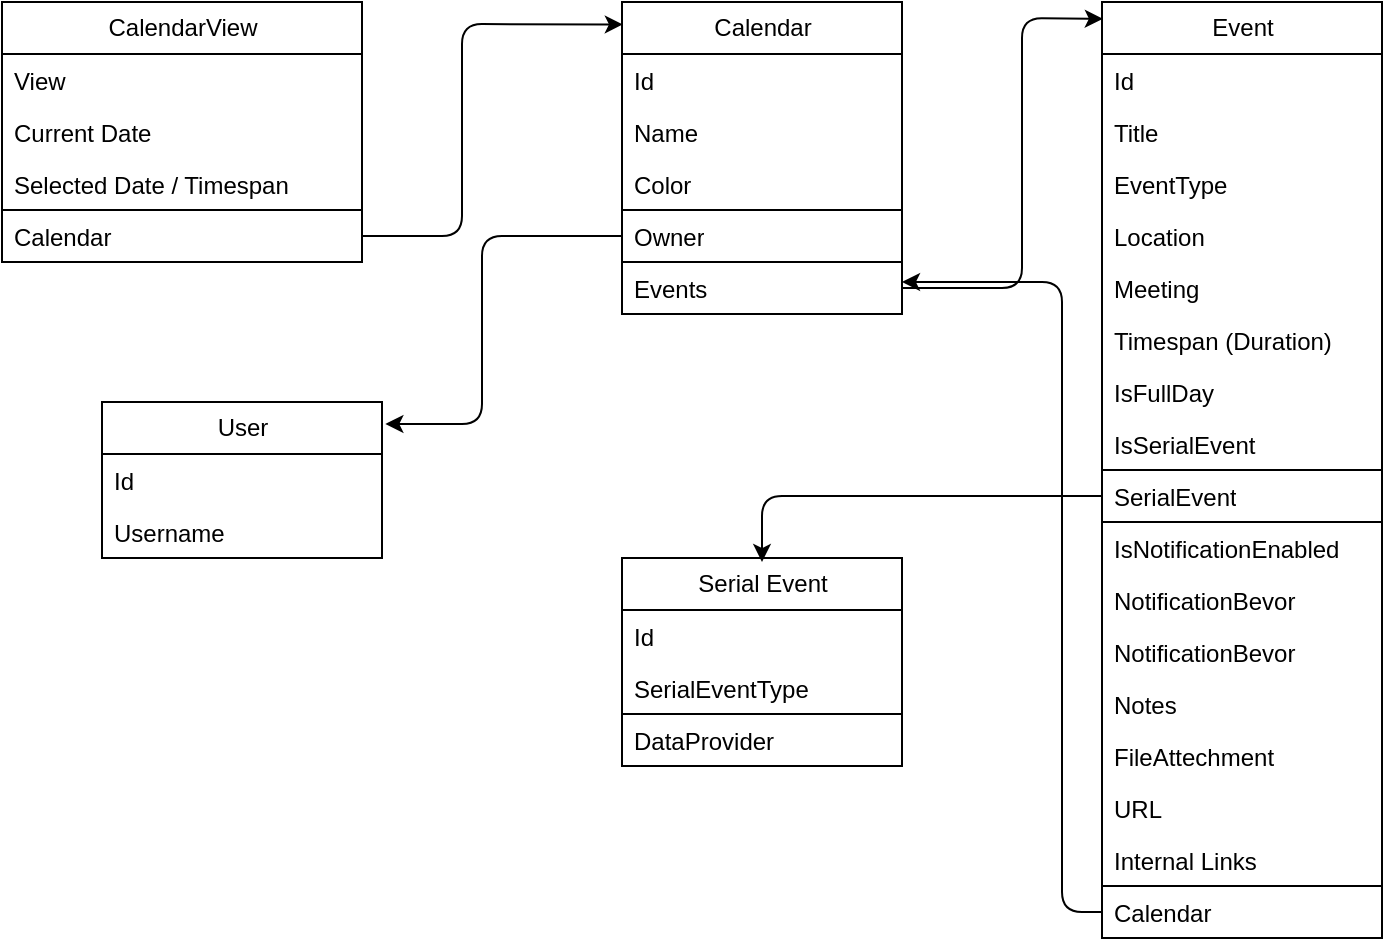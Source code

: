<mxfile>
    <diagram id="FnSp91QOuQn2dM1qvm7F" name="Page-1">
        <mxGraphModel dx="1015" dy="582" grid="1" gridSize="10" guides="1" tooltips="1" connect="1" arrows="1" fold="1" page="0" pageScale="1" pageWidth="827" pageHeight="1169" math="0" shadow="0">
            <root>
                <mxCell id="0"/>
                <mxCell id="1" parent="0"/>
                <mxCell id="2" value="CalendarView" style="swimlane;fontStyle=0;childLayout=stackLayout;horizontal=1;startSize=26;fillColor=none;horizontalStack=0;resizeParent=1;resizeParentMax=0;resizeLast=0;collapsible=1;marginBottom=0;html=1;" parent="1" vertex="1">
                    <mxGeometry x="250" y="280" width="180" height="130" as="geometry"/>
                </mxCell>
                <mxCell id="3" value="View" style="text;strokeColor=none;fillColor=none;align=left;verticalAlign=top;spacingLeft=4;spacingRight=4;overflow=hidden;rotatable=0;points=[[0,0.5],[1,0.5]];portConstraint=eastwest;whiteSpace=wrap;html=1;" parent="2" vertex="1">
                    <mxGeometry y="26" width="180" height="26" as="geometry"/>
                </mxCell>
                <mxCell id="4" value="Current Date&lt;br&gt;" style="text;strokeColor=none;fillColor=none;align=left;verticalAlign=top;spacingLeft=4;spacingRight=4;overflow=hidden;rotatable=0;points=[[0,0.5],[1,0.5]];portConstraint=eastwest;whiteSpace=wrap;html=1;" parent="2" vertex="1">
                    <mxGeometry y="52" width="180" height="26" as="geometry"/>
                </mxCell>
                <mxCell id="5" value="Selected Date / Timespan" style="text;strokeColor=none;fillColor=none;align=left;verticalAlign=top;spacingLeft=4;spacingRight=4;overflow=hidden;rotatable=0;points=[[0,0.5],[1,0.5]];portConstraint=eastwest;whiteSpace=wrap;html=1;" parent="2" vertex="1">
                    <mxGeometry y="78" width="180" height="26" as="geometry"/>
                </mxCell>
                <mxCell id="6" value="Calendar" style="text;strokeColor=default;fillColor=none;align=left;verticalAlign=top;spacingLeft=4;spacingRight=4;overflow=hidden;rotatable=0;points=[[0,0.5],[1,0.5]];portConstraint=eastwest;whiteSpace=wrap;html=1;" parent="2" vertex="1">
                    <mxGeometry y="104" width="180" height="26" as="geometry"/>
                </mxCell>
                <mxCell id="8" value="Calendar" style="swimlane;fontStyle=0;childLayout=stackLayout;horizontal=1;startSize=26;fillColor=none;horizontalStack=0;resizeParent=1;resizeParentMax=0;resizeLast=0;collapsible=1;marginBottom=0;html=1;" parent="1" vertex="1">
                    <mxGeometry x="560" y="280" width="140" height="156" as="geometry"/>
                </mxCell>
                <mxCell id="9" value="Id" style="text;strokeColor=none;fillColor=none;align=left;verticalAlign=top;spacingLeft=4;spacingRight=4;overflow=hidden;rotatable=0;points=[[0,0.5],[1,0.5]];portConstraint=eastwest;whiteSpace=wrap;html=1;" parent="8" vertex="1">
                    <mxGeometry y="26" width="140" height="26" as="geometry"/>
                </mxCell>
                <mxCell id="10" value="Name" style="text;strokeColor=none;fillColor=none;align=left;verticalAlign=top;spacingLeft=4;spacingRight=4;overflow=hidden;rotatable=0;points=[[0,0.5],[1,0.5]];portConstraint=eastwest;whiteSpace=wrap;html=1;" parent="8" vertex="1">
                    <mxGeometry y="52" width="140" height="26" as="geometry"/>
                </mxCell>
                <mxCell id="11" value="Color" style="text;strokeColor=none;fillColor=none;align=left;verticalAlign=top;spacingLeft=4;spacingRight=4;overflow=hidden;rotatable=0;points=[[0,0.5],[1,0.5]];portConstraint=eastwest;whiteSpace=wrap;html=1;" parent="8" vertex="1">
                    <mxGeometry y="78" width="140" height="26" as="geometry"/>
                </mxCell>
                <mxCell id="13" value="Owner" style="text;strokeColor=default;fillColor=none;align=left;verticalAlign=top;spacingLeft=4;spacingRight=4;overflow=hidden;rotatable=0;points=[[0,0.5],[1,0.5]];portConstraint=eastwest;whiteSpace=wrap;html=1;" parent="8" vertex="1">
                    <mxGeometry y="104" width="140" height="26" as="geometry"/>
                </mxCell>
                <mxCell id="14" value="Events" style="text;strokeColor=default;fillColor=none;align=left;verticalAlign=top;spacingLeft=4;spacingRight=4;overflow=hidden;rotatable=0;points=[[0,0.5],[1,0.5]];portConstraint=eastwest;whiteSpace=wrap;html=1;" parent="8" vertex="1">
                    <mxGeometry y="130" width="140" height="26" as="geometry"/>
                </mxCell>
                <mxCell id="12" style="edgeStyle=none;html=1;entryX=0.003;entryY=0.072;entryDx=0;entryDy=0;entryPerimeter=0;exitX=1;exitY=0.5;exitDx=0;exitDy=0;" parent="1" source="6" target="8" edge="1">
                    <mxGeometry relative="1" as="geometry">
                        <mxPoint x="520" y="397" as="targetPoint"/>
                        <Array as="points">
                            <mxPoint x="480" y="397"/>
                            <mxPoint x="480" y="291"/>
                        </Array>
                    </mxGeometry>
                </mxCell>
                <mxCell id="16" value="Event" style="swimlane;fontStyle=0;childLayout=stackLayout;horizontal=1;startSize=26;fillColor=none;horizontalStack=0;resizeParent=1;resizeParentMax=0;resizeLast=0;collapsible=1;marginBottom=0;html=1;strokeColor=default;" parent="1" vertex="1">
                    <mxGeometry x="800" y="280" width="140" height="468" as="geometry"/>
                </mxCell>
                <mxCell id="17" value="Id" style="text;strokeColor=none;fillColor=none;align=left;verticalAlign=top;spacingLeft=4;spacingRight=4;overflow=hidden;rotatable=0;points=[[0,0.5],[1,0.5]];portConstraint=eastwest;whiteSpace=wrap;html=1;" parent="16" vertex="1">
                    <mxGeometry y="26" width="140" height="26" as="geometry"/>
                </mxCell>
                <mxCell id="18" value="Title" style="text;strokeColor=none;fillColor=none;align=left;verticalAlign=top;spacingLeft=4;spacingRight=4;overflow=hidden;rotatable=0;points=[[0,0.5],[1,0.5]];portConstraint=eastwest;whiteSpace=wrap;html=1;" parent="16" vertex="1">
                    <mxGeometry y="52" width="140" height="26" as="geometry"/>
                </mxCell>
                <mxCell id="19" value="EventType" style="text;strokeColor=none;fillColor=none;align=left;verticalAlign=top;spacingLeft=4;spacingRight=4;overflow=hidden;rotatable=0;points=[[0,0.5],[1,0.5]];portConstraint=eastwest;whiteSpace=wrap;html=1;" parent="16" vertex="1">
                    <mxGeometry y="78" width="140" height="26" as="geometry"/>
                </mxCell>
                <mxCell id="20" value="Location" style="text;strokeColor=none;fillColor=none;align=left;verticalAlign=top;spacingLeft=4;spacingRight=4;overflow=hidden;rotatable=0;points=[[0,0.5],[1,0.5]];portConstraint=eastwest;whiteSpace=wrap;html=1;" parent="16" vertex="1">
                    <mxGeometry y="104" width="140" height="26" as="geometry"/>
                </mxCell>
                <mxCell id="21" value="Meeting" style="text;strokeColor=none;fillColor=none;align=left;verticalAlign=top;spacingLeft=4;spacingRight=4;overflow=hidden;rotatable=0;points=[[0,0.5],[1,0.5]];portConstraint=eastwest;whiteSpace=wrap;html=1;" parent="16" vertex="1">
                    <mxGeometry y="130" width="140" height="26" as="geometry"/>
                </mxCell>
                <mxCell id="22" value="Timespan (Duration)" style="text;strokeColor=none;fillColor=none;align=left;verticalAlign=top;spacingLeft=4;spacingRight=4;overflow=hidden;rotatable=0;points=[[0,0.5],[1,0.5]];portConstraint=eastwest;whiteSpace=wrap;html=1;" parent="16" vertex="1">
                    <mxGeometry y="156" width="140" height="26" as="geometry"/>
                </mxCell>
                <mxCell id="23" value="IsFullDay" style="text;strokeColor=none;fillColor=none;align=left;verticalAlign=top;spacingLeft=4;spacingRight=4;overflow=hidden;rotatable=0;points=[[0,0.5],[1,0.5]];portConstraint=eastwest;whiteSpace=wrap;html=1;" parent="16" vertex="1">
                    <mxGeometry y="182" width="140" height="26" as="geometry"/>
                </mxCell>
                <mxCell id="24" value="IsSerialEvent" style="text;strokeColor=none;fillColor=none;align=left;verticalAlign=top;spacingLeft=4;spacingRight=4;overflow=hidden;rotatable=0;points=[[0,0.5],[1,0.5]];portConstraint=eastwest;whiteSpace=wrap;html=1;" parent="16" vertex="1">
                    <mxGeometry y="208" width="140" height="26" as="geometry"/>
                </mxCell>
                <mxCell id="25" value="SerialEvent" style="text;strokeColor=default;fillColor=none;align=left;verticalAlign=top;spacingLeft=4;spacingRight=4;overflow=hidden;rotatable=0;points=[[0,0.5],[1,0.5]];portConstraint=eastwest;whiteSpace=wrap;html=1;" parent="16" vertex="1">
                    <mxGeometry y="234" width="140" height="26" as="geometry"/>
                </mxCell>
                <mxCell id="26" value="IsNotificationEnabled" style="text;strokeColor=none;fillColor=none;align=left;verticalAlign=top;spacingLeft=4;spacingRight=4;overflow=hidden;rotatable=0;points=[[0,0.5],[1,0.5]];portConstraint=eastwest;whiteSpace=wrap;html=1;" parent="16" vertex="1">
                    <mxGeometry y="260" width="140" height="26" as="geometry"/>
                </mxCell>
                <mxCell id="27" value="NotificationBevor" style="text;strokeColor=none;fillColor=none;align=left;verticalAlign=top;spacingLeft=4;spacingRight=4;overflow=hidden;rotatable=0;points=[[0,0.5],[1,0.5]];portConstraint=eastwest;whiteSpace=wrap;html=1;" parent="16" vertex="1">
                    <mxGeometry y="286" width="140" height="26" as="geometry"/>
                </mxCell>
                <mxCell id="28" value="NotificationBevor" style="text;strokeColor=none;fillColor=none;align=left;verticalAlign=top;spacingLeft=4;spacingRight=4;overflow=hidden;rotatable=0;points=[[0,0.5],[1,0.5]];portConstraint=eastwest;whiteSpace=wrap;html=1;" parent="16" vertex="1">
                    <mxGeometry y="312" width="140" height="26" as="geometry"/>
                </mxCell>
                <mxCell id="29" value="Notes" style="text;strokeColor=none;fillColor=none;align=left;verticalAlign=top;spacingLeft=4;spacingRight=4;overflow=hidden;rotatable=0;points=[[0,0.5],[1,0.5]];portConstraint=eastwest;whiteSpace=wrap;html=1;" parent="16" vertex="1">
                    <mxGeometry y="338" width="140" height="26" as="geometry"/>
                </mxCell>
                <mxCell id="30" value="FileAttechment" style="text;strokeColor=none;fillColor=none;align=left;verticalAlign=top;spacingLeft=4;spacingRight=4;overflow=hidden;rotatable=0;points=[[0,0.5],[1,0.5]];portConstraint=eastwest;whiteSpace=wrap;html=1;" parent="16" vertex="1">
                    <mxGeometry y="364" width="140" height="26" as="geometry"/>
                </mxCell>
                <mxCell id="31" value="URL" style="text;strokeColor=none;fillColor=none;align=left;verticalAlign=top;spacingLeft=4;spacingRight=4;overflow=hidden;rotatable=0;points=[[0,0.5],[1,0.5]];portConstraint=eastwest;whiteSpace=wrap;html=1;" parent="16" vertex="1">
                    <mxGeometry y="390" width="140" height="26" as="geometry"/>
                </mxCell>
                <mxCell id="32" value="Internal Links" style="text;strokeColor=none;fillColor=none;align=left;verticalAlign=top;spacingLeft=4;spacingRight=4;overflow=hidden;rotatable=0;points=[[0,0.5],[1,0.5]];portConstraint=eastwest;whiteSpace=wrap;html=1;" parent="16" vertex="1">
                    <mxGeometry y="416" width="140" height="26" as="geometry"/>
                </mxCell>
                <mxCell id="34" value="Calendar" style="text;strokeColor=default;fillColor=none;align=left;verticalAlign=top;spacingLeft=4;spacingRight=4;overflow=hidden;rotatable=0;points=[[0,0.5],[1,0.5]];portConstraint=eastwest;whiteSpace=wrap;html=1;" parent="16" vertex="1">
                    <mxGeometry y="442" width="140" height="26" as="geometry"/>
                </mxCell>
                <mxCell id="35" style="edgeStyle=none;html=1;exitX=1;exitY=0.5;exitDx=0;exitDy=0;entryX=0.003;entryY=0.018;entryDx=0;entryDy=0;entryPerimeter=0;" parent="1" source="14" target="16" edge="1">
                    <mxGeometry relative="1" as="geometry">
                        <Array as="points">
                            <mxPoint x="760" y="423"/>
                            <mxPoint x="760" y="288"/>
                        </Array>
                    </mxGeometry>
                </mxCell>
                <mxCell id="36" style="edgeStyle=none;html=1;exitX=0;exitY=0.5;exitDx=0;exitDy=0;" parent="1" source="34" edge="1">
                    <mxGeometry relative="1" as="geometry">
                        <Array as="points">
                            <mxPoint x="780" y="735"/>
                            <mxPoint x="780" y="420"/>
                        </Array>
                        <mxPoint x="700" y="420" as="targetPoint"/>
                    </mxGeometry>
                </mxCell>
                <mxCell id="37" value="Serial Event" style="swimlane;fontStyle=0;childLayout=stackLayout;horizontal=1;startSize=26;fillColor=none;horizontalStack=0;resizeParent=1;resizeParentMax=0;resizeLast=0;collapsible=1;marginBottom=0;html=1;strokeColor=default;" parent="1" vertex="1">
                    <mxGeometry x="560" y="558" width="140" height="104" as="geometry"/>
                </mxCell>
                <mxCell id="45" value="Id" style="text;strokeColor=none;fillColor=none;align=left;verticalAlign=top;spacingLeft=4;spacingRight=4;overflow=hidden;rotatable=0;points=[[0,0.5],[1,0.5]];portConstraint=eastwest;whiteSpace=wrap;html=1;" parent="37" vertex="1">
                    <mxGeometry y="26" width="140" height="26" as="geometry"/>
                </mxCell>
                <mxCell id="43" value="SerialEventType" style="text;strokeColor=none;fillColor=none;align=left;verticalAlign=top;spacingLeft=4;spacingRight=4;overflow=hidden;rotatable=0;points=[[0,0.5],[1,0.5]];portConstraint=eastwest;whiteSpace=wrap;html=1;" parent="37" vertex="1">
                    <mxGeometry y="52" width="140" height="26" as="geometry"/>
                </mxCell>
                <mxCell id="46" value="DataProvider" style="text;strokeColor=default;fillColor=none;align=left;verticalAlign=top;spacingLeft=4;spacingRight=4;overflow=hidden;rotatable=0;points=[[0,0.5],[1,0.5]];portConstraint=eastwest;whiteSpace=wrap;html=1;" vertex="1" parent="37">
                    <mxGeometry y="78" width="140" height="26" as="geometry"/>
                </mxCell>
                <mxCell id="41" style="edgeStyle=none;html=1;exitX=0;exitY=0.5;exitDx=0;exitDy=0;" parent="1" source="25" edge="1">
                    <mxGeometry relative="1" as="geometry">
                        <mxPoint x="630" y="560" as="targetPoint"/>
                        <Array as="points">
                            <mxPoint x="630" y="527"/>
                        </Array>
                    </mxGeometry>
                </mxCell>
                <mxCell id="47" value="User" style="swimlane;fontStyle=0;childLayout=stackLayout;horizontal=1;startSize=26;fillColor=none;horizontalStack=0;resizeParent=1;resizeParentMax=0;resizeLast=0;collapsible=1;marginBottom=0;html=1;strokeColor=default;" vertex="1" parent="1">
                    <mxGeometry x="300" y="480" width="140" height="78" as="geometry"/>
                </mxCell>
                <mxCell id="48" value="Id" style="text;strokeColor=none;fillColor=none;align=left;verticalAlign=top;spacingLeft=4;spacingRight=4;overflow=hidden;rotatable=0;points=[[0,0.5],[1,0.5]];portConstraint=eastwest;whiteSpace=wrap;html=1;" vertex="1" parent="47">
                    <mxGeometry y="26" width="140" height="26" as="geometry"/>
                </mxCell>
                <mxCell id="49" value="Username" style="text;strokeColor=none;fillColor=none;align=left;verticalAlign=top;spacingLeft=4;spacingRight=4;overflow=hidden;rotatable=0;points=[[0,0.5],[1,0.5]];portConstraint=eastwest;whiteSpace=wrap;html=1;" vertex="1" parent="47">
                    <mxGeometry y="52" width="140" height="26" as="geometry"/>
                </mxCell>
                <mxCell id="51" style="edgeStyle=none;html=1;exitX=0;exitY=0.5;exitDx=0;exitDy=0;entryX=1.012;entryY=0.141;entryDx=0;entryDy=0;entryPerimeter=0;" edge="1" parent="1" source="13" target="47">
                    <mxGeometry relative="1" as="geometry">
                        <Array as="points">
                            <mxPoint x="490" y="397"/>
                            <mxPoint x="490" y="491"/>
                        </Array>
                    </mxGeometry>
                </mxCell>
            </root>
        </mxGraphModel>
    </diagram>
</mxfile>